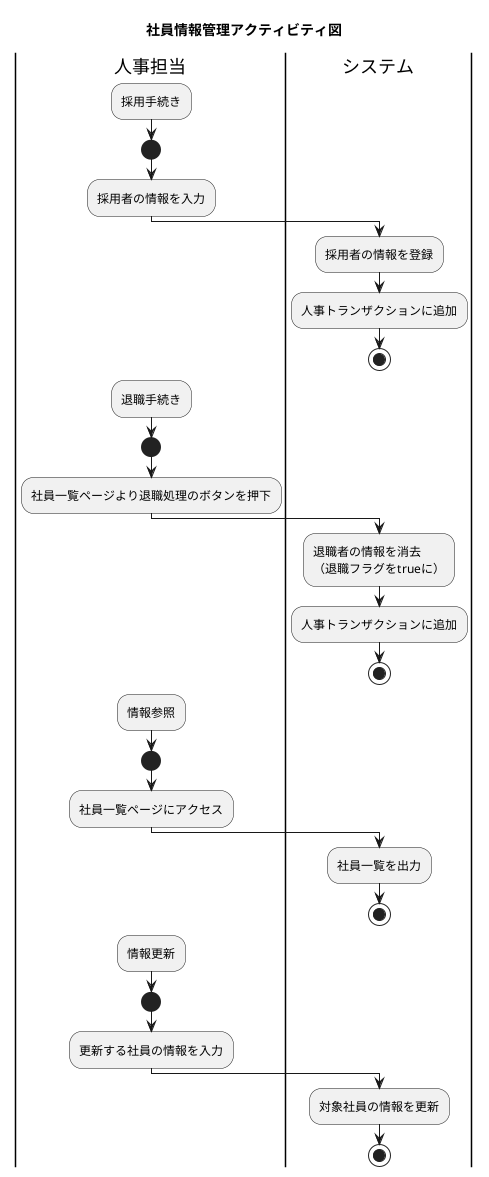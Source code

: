 @startuml 社員情報管理アクティビティ図

title 社員情報管理アクティビティ図

|人事担当|
:採用手続き;
start

:採用者の情報を入力;

|システム|
:採用者の情報を登録;
:人事トランザクションに追加;

stop

|人事担当|
:退職手続き;
start

:社員一覧ページより退職処理のボタンを押下;

|システム|
:退職者の情報を消去\n（退職フラグをtrueに）;
:人事トランザクションに追加;

stop

|人事担当|
:情報参照;
start

:社員一覧ページにアクセス;

|システム|
:社員一覧を出力;

stop

|人事担当|
:情報更新;
start

:更新する社員の情報を入力;

|システム|
:対象社員の情報を更新;

stop

@enduml
